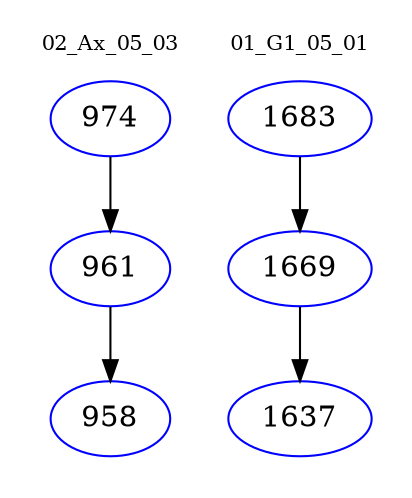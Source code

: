 digraph{
subgraph cluster_0 {
color = white
label = "02_Ax_05_03";
fontsize=10;
T0_974 [label="974", color="blue"]
T0_974 -> T0_961 [color="black"]
T0_961 [label="961", color="blue"]
T0_961 -> T0_958 [color="black"]
T0_958 [label="958", color="blue"]
}
subgraph cluster_1 {
color = white
label = "01_G1_05_01";
fontsize=10;
T1_1683 [label="1683", color="blue"]
T1_1683 -> T1_1669 [color="black"]
T1_1669 [label="1669", color="blue"]
T1_1669 -> T1_1637 [color="black"]
T1_1637 [label="1637", color="blue"]
}
}
